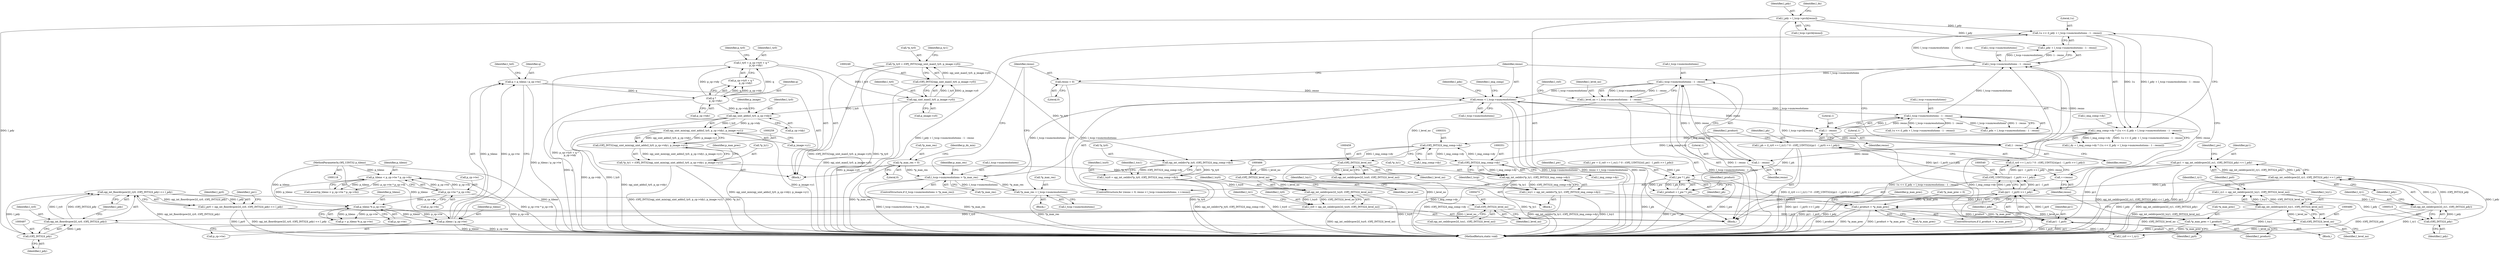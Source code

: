 digraph "0_openjpeg_c58df149900df862806d0e892859b41115875845@integer" {
"1000532" [label="(Call,l_ph = (l_ry0 == l_ry1) ? 0 : (OPJ_UINT32)((py1 - l_py0) >> l_pdy))"];
"1000539" [label="(Call,(OPJ_UINT32)((py1 - l_py0) >> l_pdy))"];
"1000541" [label="(Call,(py1 - l_py0) >> l_pdy)"];
"1000542" [label="(Call,py1 - l_py0)"];
"1000509" [label="(Call,py1 = opj_int_ceildivpow2(l_ry1, (OPJ_INT32)l_pdy) << l_pdy)"];
"1000511" [label="(Call,opj_int_ceildivpow2(l_ry1, (OPJ_INT32)l_pdy) << l_pdy)"];
"1000512" [label="(Call,opj_int_ceildivpow2(l_ry1, (OPJ_INT32)l_pdy))"];
"1000475" [label="(Call,l_ry1 = opj_int_ceildivpow2(l_tcy1, (OPJ_INT32)l_level_no))"];
"1000477" [label="(Call,opj_int_ceildivpow2(l_tcy1, (OPJ_INT32)l_level_no))"];
"1000345" [label="(Call,l_tcy1 = opj_int_ceildiv(*p_ty1, (OPJ_INT32)l_img_comp->dy))"];
"1000347" [label="(Call,opj_int_ceildiv(*p_ty1, (OPJ_INT32)l_img_comp->dy))"];
"1000255" [label="(Call,*p_ty1 = (OPJ_INT32)opj_uint_min(opj_uint_adds(l_ty0, p_cp->tdy), p_image->y1))"];
"1000258" [label="(Call,(OPJ_INT32)opj_uint_min(opj_uint_adds(l_ty0, p_cp->tdy), p_image->y1))"];
"1000260" [label="(Call,opj_uint_min(opj_uint_adds(l_ty0, p_cp->tdy), p_image->y1))"];
"1000261" [label="(Call,opj_uint_adds(l_ty0, p_cp->tdy))"];
"1000250" [label="(Call,opj_uint_max(l_ty0, p_image->y0))"];
"1000234" [label="(Call,l_ty0 = p_cp->ty0 + q *\n            p_cp->tdy)"];
"1000240" [label="(Call,q *\n            p_cp->tdy)"];
"1000192" [label="(Call,q = p_tileno / p_cp->tw)"];
"1000194" [label="(Call,p_tileno / p_cp->tw)"];
"1000187" [label="(Call,p_tileno % p_cp->tw)"];
"1000158" [label="(Call,p_tileno < p_cp->tw * p_cp->th)"];
"1000121" [label="(MethodParameterIn,OPJ_UINT32 p_tileno)"];
"1000160" [label="(Call,p_cp->tw * p_cp->th)"];
"1000350" [label="(Call,(OPJ_INT32)l_img_comp->dy)"];
"1000330" [label="(Call,(OPJ_INT32)l_img_comp->dy)"];
"1000416" [label="(Call,l_img_comp->dy * (1u << (l_pdy + l_tccp->numresolutions - 1 - resno)))"];
"1000420" [label="(Call,1u << (l_pdy + l_tccp->numresolutions - 1 - resno))"];
"1000390" [label="(Call,l_pdy = l_tccp->prch[resno])"];
"1000424" [label="(Call,l_tccp->numresolutions - 1 - resno)"];
"1000407" [label="(Call,l_tccp->numresolutions - 1 - resno)"];
"1000373" [label="(Call,resno < l_tccp->numresolutions)"];
"1000378" [label="(Call,++resno)"];
"1000451" [label="(Call,1 - resno)"];
"1000428" [label="(Call,1 - resno)"];
"1000411" [label="(Call,1 - resno)"];
"1000370" [label="(Call,resno = 0)"];
"1000356" [label="(Call,l_tccp->numresolutions > *p_max_res)"];
"1000363" [label="(Call,*p_max_res = l_tccp->numresolutions)"];
"1000273" [label="(Call,*p_max_res = 0)"];
"1000447" [label="(Call,l_tccp->numresolutions - 1 - resno)"];
"1000479" [label="(Call,(OPJ_INT32)l_level_no)"];
"1000472" [label="(Call,(OPJ_INT32)l_level_no)"];
"1000465" [label="(Call,(OPJ_INT32)l_level_no)"];
"1000458" [label="(Call,(OPJ_INT32)l_level_no)"];
"1000445" [label="(Call,l_level_no = l_tccp->numresolutions - 1 - resno)"];
"1000514" [label="(Call,(OPJ_INT32)l_pdy)"];
"1000493" [label="(Call,opj_int_floordivpow2(l_ry0, (OPJ_INT32)l_pdy) << l_pdy)"];
"1000494" [label="(Call,opj_int_floordivpow2(l_ry0, (OPJ_INT32)l_pdy))"];
"1000461" [label="(Call,l_ry0 = opj_int_ceildivpow2(l_tcy0, (OPJ_INT32)l_level_no))"];
"1000463" [label="(Call,opj_int_ceildivpow2(l_tcy0, (OPJ_INT32)l_level_no))"];
"1000325" [label="(Call,l_tcy0 = opj_int_ceildiv(*p_ty0, (OPJ_INT32)l_img_comp->dy))"];
"1000327" [label="(Call,opj_int_ceildiv(*p_ty0, (OPJ_INT32)l_img_comp->dy))"];
"1000245" [label="(Call,*p_ty0 = (OPJ_INT32)opj_uint_max(l_ty0, p_image->y0))"];
"1000248" [label="(Call,(OPJ_INT32)opj_uint_max(l_ty0, p_image->y0))"];
"1000496" [label="(Call,(OPJ_INT32)l_pdy)"];
"1000491" [label="(Call,l_py0 = opj_int_floordivpow2(l_ry0, (OPJ_INT32)l_pdy) << l_pdy)"];
"1000548" [label="(Call,l_pw * l_ph)"];
"1000546" [label="(Call,l_product = l_pw * l_ph)"];
"1000552" [label="(Call,l_product > *p_max_prec)"];
"1000557" [label="(Call,*p_max_prec = l_product)"];
"1000365" [label="(Identifier,p_max_res)"];
"1000189" [label="(Call,p_cp->tw)"];
"1000494" [label="(Call,opj_int_floordivpow2(l_ry0, (OPJ_INT32)l_pdy))"];
"1000519" [label="(Identifier,l_pw)"];
"1000326" [label="(Identifier,l_tcy0)"];
"1000453" [label="(Identifier,resno)"];
"1000274" [label="(Call,*p_max_res)"];
"1000391" [label="(Identifier,l_pdy)"];
"1000477" [label="(Call,opj_int_ceildivpow2(l_tcy1, (OPJ_INT32)l_level_no))"];
"1000509" [label="(Call,py1 = opj_int_ceildivpow2(l_ry1, (OPJ_INT32)l_pdy) << l_pdy)"];
"1000235" [label="(Identifier,l_ty0)"];
"1000464" [label="(Identifier,l_tcy0)"];
"1000469" [label="(Identifier,l_rx1)"];
"1000547" [label="(Identifier,l_product)"];
"1000533" [label="(Identifier,l_ph)"];
"1000375" [label="(Call,l_tccp->numresolutions)"];
"1000371" [label="(Identifier,resno)"];
"1000475" [label="(Call,l_ry1 = opj_int_ceildivpow2(l_tcy1, (OPJ_INT32)l_level_no))"];
"1000551" [label="(ControlStructure,if (l_product > *p_max_prec))"];
"1000451" [label="(Call,1 - resno)"];
"1000362" [label="(Block,)"];
"1000363" [label="(Call,*p_max_res = l_tccp->numresolutions)"];
"1000514" [label="(Call,(OPJ_INT32)l_pdy)"];
"1000495" [label="(Identifier,l_ry0)"];
"1000187" [label="(Call,p_tileno % p_cp->tw)"];
"1000345" [label="(Call,l_tcy1 = opj_int_ceildiv(*p_ty1, (OPJ_INT32)l_img_comp->dy))"];
"1000470" [label="(Call,opj_int_ceildivpow2(l_tcx1, (OPJ_INT32)l_level_no))"];
"1000492" [label="(Identifier,l_py0)"];
"1000352" [label="(Call,l_img_comp->dy)"];
"1000161" [label="(Call,p_cp->tw)"];
"1000532" [label="(Call,l_ph = (l_ry0 == l_ry1) ? 0 : (OPJ_UINT32)((py1 - l_py0) >> l_pdy))"];
"1000158" [label="(Call,p_tileno < p_cp->tw * p_cp->th)"];
"1000360" [label="(Call,*p_max_res)"];
"1000336" [label="(Identifier,l_tcx1)"];
"1000403" [label="(Call,1u << (l_pdx + l_tccp->numresolutions - 1 - resno))"];
"1000271" [label="(Identifier,p_max_prec)"];
"1000330" [label="(Call,(OPJ_INT32)l_img_comp->dy)"];
"1000491" [label="(Call,l_py0 = opj_int_floordivpow2(l_ry0, (OPJ_INT32)l_pdy) << l_pdy)"];
"1000517" [label="(Identifier,l_pdy)"];
"1000188" [label="(Identifier,p_tileno)"];
"1000542" [label="(Call,py1 - l_py0)"];
"1000479" [label="(Call,(OPJ_INT32)l_level_no)"];
"1000455" [label="(Identifier,l_rx0)"];
"1000513" [label="(Identifier,l_ry1)"];
"1000405" [label="(Call,l_pdx + l_tccp->numresolutions - 1 - resno)"];
"1000461" [label="(Call,l_ry0 = opj_int_ceildivpow2(l_tcy0, (OPJ_INT32)l_level_no))"];
"1000421" [label="(Literal,1u)"];
"1000478" [label="(Identifier,l_tcy1)"];
"1000498" [label="(Identifier,l_pdy)"];
"1000356" [label="(Call,l_tccp->numresolutions > *p_max_res)"];
"1000565" [label="(MethodReturn,static void)"];
"1000266" [label="(Call,p_image->y1)"];
"1000256" [label="(Call,*p_ty1)"];
"1000236" [label="(Call,p_cp->ty0 + q *\n            p_cp->tdy)"];
"1000413" [label="(Identifier,resno)"];
"1000255" [label="(Call,*p_ty1 = (OPJ_INT32)opj_uint_min(opj_uint_adds(l_ty0, p_cp->tdy), p_image->y1))"];
"1000422" [label="(Call,l_pdy + l_tccp->numresolutions - 1 - resno)"];
"1000428" [label="(Call,1 - resno)"];
"1000346" [label="(Identifier,l_tcy1)"];
"1000541" [label="(Call,(py1 - l_py0) >> l_pdy)"];
"1000483" [label="(Identifier,l_px0)"];
"1000370" [label="(Call,resno = 0)"];
"1000200" [label="(Identifier,l_tx0)"];
"1000159" [label="(Identifier,p_tileno)"];
"1000366" [label="(Call,l_tccp->numresolutions)"];
"1000493" [label="(Call,opj_int_floordivpow2(l_ry0, (OPJ_INT32)l_pdy) << l_pdy)"];
"1000546" [label="(Call,l_product = l_pw * l_ph)"];
"1000246" [label="(Call,*p_ty0)"];
"1000550" [label="(Identifier,l_ph)"];
"1000481" [label="(Identifier,l_level_no)"];
"1000499" [label="(Identifier,l_pdy)"];
"1000535" [label="(Call,l_ry0 == l_ry1)"];
"1000234" [label="(Call,l_ty0 = p_cp->ty0 + q *\n            p_cp->tdy)"];
"1000357" [label="(Call,l_tccp->numresolutions)"];
"1000164" [label="(Call,p_cp->th)"];
"1000160" [label="(Call,p_cp->tw * p_cp->th)"];
"1000430" [label="(Identifier,resno)"];
"1000373" [label="(Call,resno < l_tccp->numresolutions)"];
"1000474" [label="(Identifier,l_level_no)"];
"1000448" [label="(Call,l_tccp->numresolutions)"];
"1000446" [label="(Identifier,l_level_no)"];
"1000417" [label="(Call,l_img_comp->dy)"];
"1000559" [label="(Identifier,p_max_prec)"];
"1000130" [label="(Block,)"];
"1000463" [label="(Call,opj_int_ceildivpow2(l_tcy0, (OPJ_INT32)l_level_no))"];
"1000279" [label="(Identifier,p_dx_min)"];
"1000355" [label="(ControlStructure,if (l_tccp->numresolutions > *p_max_res))"];
"1000392" [label="(Call,l_tccp->prch[resno])"];
"1000332" [label="(Call,l_img_comp->dy)"];
"1000425" [label="(Call,l_tccp->numresolutions)"];
"1000325" [label="(Call,l_tcy0 = opj_int_ceildiv(*p_ty0, (OPJ_INT32)l_img_comp->dy))"];
"1000380" [label="(Block,)"];
"1000240" [label="(Call,q *\n            p_cp->tdy)"];
"1000511" [label="(Call,opj_int_ceildivpow2(l_ry1, (OPJ_INT32)l_pdy) << l_pdy)"];
"1000193" [label="(Identifier,q)"];
"1000379" [label="(Identifier,resno)"];
"1000407" [label="(Call,l_tccp->numresolutions - 1 - resno)"];
"1000276" [label="(Literal,0)"];
"1000328" [label="(Call,*p_ty0)"];
"1000516" [label="(Identifier,l_pdy)"];
"1000411" [label="(Call,1 - resno)"];
"1000408" [label="(Call,l_tccp->numresolutions)"];
"1000548" [label="(Call,l_pw * l_ph)"];
"1000257" [label="(Identifier,p_ty1)"];
"1000263" [label="(Call,p_cp->tdy)"];
"1000510" [label="(Identifier,py1)"];
"1000241" [label="(Identifier,q)"];
"1000192" [label="(Call,q = p_tileno / p_cp->tw)"];
"1000348" [label="(Call,*p_ty1)"];
"1000195" [label="(Identifier,p_tileno)"];
"1000185" [label="(Call,p = p_tileno % p_cp->tw)"];
"1000364" [label="(Call,*p_max_res)"];
"1000501" [label="(Identifier,l_px1)"];
"1000252" [label="(Call,p_image->y0)"];
"1000296" [label="(Block,)"];
"1000462" [label="(Identifier,l_ry0)"];
"1000248" [label="(Call,(OPJ_INT32)opj_uint_max(l_ty0, p_image->y0))"];
"1000429" [label="(Literal,1)"];
"1000460" [label="(Identifier,l_level_no)"];
"1000549" [label="(Identifier,l_pw)"];
"1000420" [label="(Call,1u << (l_pdy + l_tccp->numresolutions - 1 - resno))"];
"1000327" [label="(Call,opj_int_ceildiv(*p_ty0, (OPJ_INT32)l_img_comp->dy))"];
"1000452" [label="(Literal,1)"];
"1000556" [label="(Block,)"];
"1000496" [label="(Call,(OPJ_INT32)l_pdy)"];
"1000456" [label="(Call,opj_int_ceildivpow2(l_tcx0, (OPJ_INT32)l_level_no))"];
"1000558" [label="(Call,*p_max_prec)"];
"1000247" [label="(Identifier,p_ty0)"];
"1000476" [label="(Identifier,l_ry1)"];
"1000539" [label="(Call,(OPJ_UINT32)((py1 - l_py0) >> l_pdy))"];
"1000267" [label="(Identifier,p_image)"];
"1000465" [label="(Call,(OPJ_INT32)l_level_no)"];
"1000242" [label="(Call,p_cp->tdy)"];
"1000347" [label="(Call,opj_int_ceildiv(*p_ty1, (OPJ_INT32)l_img_comp->dy))"];
"1000157" [label="(Call,assert(p_tileno < p_cp->tw * p_cp->th))"];
"1000545" [label="(Identifier,l_pdy)"];
"1000251" [label="(Identifier,l_ty0)"];
"1000557" [label="(Call,*p_max_prec = l_product)"];
"1000447" [label="(Call,l_tccp->numresolutions - 1 - resno)"];
"1000554" [label="(Call,*p_max_prec)"];
"1000194" [label="(Call,p_tileno / p_cp->tw)"];
"1000196" [label="(Call,p_cp->tw)"];
"1000560" [label="(Identifier,l_product)"];
"1000369" [label="(ControlStructure,for (resno = 0; resno < l_tccp->numresolutions; ++resno))"];
"1000512" [label="(Call,opj_int_ceildivpow2(l_ry1, (OPJ_INT32)l_pdy))"];
"1000534" [label="(Call,(l_ry0 == l_ry1) ? 0 : (OPJ_UINT32)((py1 - l_py0) >> l_pdy))"];
"1000258" [label="(Call,(OPJ_INT32)opj_uint_min(opj_uint_adds(l_ty0, p_cp->tdy), p_image->y1))"];
"1000424" [label="(Call,l_tccp->numresolutions - 1 - resno)"];
"1000260" [label="(Call,opj_uint_min(opj_uint_adds(l_ty0, p_cp->tdy), p_image->y1))"];
"1000553" [label="(Identifier,l_product)"];
"1000262" [label="(Identifier,l_ty0)"];
"1000398" [label="(Identifier,l_dx)"];
"1000552" [label="(Call,l_product > *p_max_prec)"];
"1000390" [label="(Call,l_pdy = l_tccp->prch[resno])"];
"1000562" [label="(Identifier,l_img_comp)"];
"1000269" [label="(Call,*p_max_prec = 0)"];
"1000350" [label="(Call,(OPJ_INT32)l_img_comp->dy)"];
"1000467" [label="(Identifier,l_level_no)"];
"1000544" [label="(Identifier,l_py0)"];
"1000273" [label="(Call,*p_max_res = 0)"];
"1000378" [label="(Call,++resno)"];
"1000358" [label="(Identifier,l_tccp)"];
"1000472" [label="(Call,(OPJ_INT32)l_level_no)"];
"1000372" [label="(Literal,0)"];
"1000445" [label="(Call,l_level_no = l_tccp->numresolutions - 1 - resno)"];
"1000414" [label="(Call,l_dy = l_img_comp->dy * (1u << (l_pdy + l_tccp->numresolutions - 1 - resno)))"];
"1000543" [label="(Identifier,py1)"];
"1000261" [label="(Call,opj_uint_adds(l_ty0, p_cp->tdy))"];
"1000458" [label="(Call,(OPJ_INT32)l_level_no)"];
"1000245" [label="(Call,*p_ty0 = (OPJ_INT32)opj_uint_max(l_ty0, p_image->y0))"];
"1000384" [label="(Identifier,l_pdx)"];
"1000518" [label="(Call,l_pw = (l_rx0 == l_rx1) ? 0 : (OPJ_UINT32)((l_px1 - l_px0) >> l_pdx))"];
"1000250" [label="(Call,opj_uint_max(l_ty0, p_image->y0))"];
"1000416" [label="(Call,l_img_comp->dy * (1u << (l_pdy + l_tccp->numresolutions - 1 - resno)))"];
"1000412" [label="(Literal,1)"];
"1000374" [label="(Identifier,resno)"];
"1000121" [label="(MethodParameterIn,OPJ_UINT32 p_tileno)"];
"1000532" -> "1000380"  [label="AST: "];
"1000532" -> "1000534"  [label="CFG: "];
"1000533" -> "1000532"  [label="AST: "];
"1000534" -> "1000532"  [label="AST: "];
"1000547" -> "1000532"  [label="CFG: "];
"1000532" -> "1000565"  [label="DDG: (l_ry0 == l_ry1) ? 0 : (OPJ_UINT32)((py1 - l_py0) >> l_pdy)"];
"1000539" -> "1000532"  [label="DDG: (py1 - l_py0) >> l_pdy"];
"1000532" -> "1000548"  [label="DDG: l_ph"];
"1000539" -> "1000534"  [label="AST: "];
"1000539" -> "1000541"  [label="CFG: "];
"1000540" -> "1000539"  [label="AST: "];
"1000541" -> "1000539"  [label="AST: "];
"1000534" -> "1000539"  [label="CFG: "];
"1000539" -> "1000565"  [label="DDG: (py1 - l_py0) >> l_pdy"];
"1000539" -> "1000534"  [label="DDG: (py1 - l_py0) >> l_pdy"];
"1000541" -> "1000539"  [label="DDG: py1 - l_py0"];
"1000541" -> "1000539"  [label="DDG: l_pdy"];
"1000541" -> "1000545"  [label="CFG: "];
"1000542" -> "1000541"  [label="AST: "];
"1000545" -> "1000541"  [label="AST: "];
"1000541" -> "1000565"  [label="DDG: py1 - l_py0"];
"1000541" -> "1000565"  [label="DDG: l_pdy"];
"1000542" -> "1000541"  [label="DDG: py1"];
"1000542" -> "1000541"  [label="DDG: l_py0"];
"1000511" -> "1000541"  [label="DDG: l_pdy"];
"1000542" -> "1000544"  [label="CFG: "];
"1000543" -> "1000542"  [label="AST: "];
"1000544" -> "1000542"  [label="AST: "];
"1000545" -> "1000542"  [label="CFG: "];
"1000542" -> "1000565"  [label="DDG: py1"];
"1000542" -> "1000565"  [label="DDG: l_py0"];
"1000509" -> "1000542"  [label="DDG: py1"];
"1000491" -> "1000542"  [label="DDG: l_py0"];
"1000509" -> "1000380"  [label="AST: "];
"1000509" -> "1000511"  [label="CFG: "];
"1000510" -> "1000509"  [label="AST: "];
"1000511" -> "1000509"  [label="AST: "];
"1000519" -> "1000509"  [label="CFG: "];
"1000509" -> "1000565"  [label="DDG: opj_int_ceildivpow2(l_ry1, (OPJ_INT32)l_pdy) << l_pdy"];
"1000509" -> "1000565"  [label="DDG: py1"];
"1000511" -> "1000509"  [label="DDG: opj_int_ceildivpow2(l_ry1, (OPJ_INT32)l_pdy)"];
"1000511" -> "1000509"  [label="DDG: l_pdy"];
"1000511" -> "1000517"  [label="CFG: "];
"1000512" -> "1000511"  [label="AST: "];
"1000517" -> "1000511"  [label="AST: "];
"1000511" -> "1000565"  [label="DDG: opj_int_ceildivpow2(l_ry1, (OPJ_INT32)l_pdy)"];
"1000511" -> "1000565"  [label="DDG: l_pdy"];
"1000512" -> "1000511"  [label="DDG: l_ry1"];
"1000512" -> "1000511"  [label="DDG: (OPJ_INT32)l_pdy"];
"1000514" -> "1000511"  [label="DDG: l_pdy"];
"1000512" -> "1000514"  [label="CFG: "];
"1000513" -> "1000512"  [label="AST: "];
"1000514" -> "1000512"  [label="AST: "];
"1000517" -> "1000512"  [label="CFG: "];
"1000512" -> "1000565"  [label="DDG: (OPJ_INT32)l_pdy"];
"1000475" -> "1000512"  [label="DDG: l_ry1"];
"1000514" -> "1000512"  [label="DDG: l_pdy"];
"1000512" -> "1000535"  [label="DDG: l_ry1"];
"1000475" -> "1000380"  [label="AST: "];
"1000475" -> "1000477"  [label="CFG: "];
"1000476" -> "1000475"  [label="AST: "];
"1000477" -> "1000475"  [label="AST: "];
"1000483" -> "1000475"  [label="CFG: "];
"1000475" -> "1000565"  [label="DDG: opj_int_ceildivpow2(l_tcy1, (OPJ_INT32)l_level_no)"];
"1000477" -> "1000475"  [label="DDG: l_tcy1"];
"1000477" -> "1000475"  [label="DDG: (OPJ_INT32)l_level_no"];
"1000477" -> "1000479"  [label="CFG: "];
"1000478" -> "1000477"  [label="AST: "];
"1000479" -> "1000477"  [label="AST: "];
"1000477" -> "1000565"  [label="DDG: (OPJ_INT32)l_level_no"];
"1000477" -> "1000565"  [label="DDG: l_tcy1"];
"1000345" -> "1000477"  [label="DDG: l_tcy1"];
"1000479" -> "1000477"  [label="DDG: l_level_no"];
"1000345" -> "1000296"  [label="AST: "];
"1000345" -> "1000347"  [label="CFG: "];
"1000346" -> "1000345"  [label="AST: "];
"1000347" -> "1000345"  [label="AST: "];
"1000358" -> "1000345"  [label="CFG: "];
"1000345" -> "1000565"  [label="DDG: opj_int_ceildiv(*p_ty1, (OPJ_INT32)l_img_comp->dy)"];
"1000345" -> "1000565"  [label="DDG: l_tcy1"];
"1000347" -> "1000345"  [label="DDG: *p_ty1"];
"1000347" -> "1000345"  [label="DDG: (OPJ_INT32)l_img_comp->dy"];
"1000347" -> "1000350"  [label="CFG: "];
"1000348" -> "1000347"  [label="AST: "];
"1000350" -> "1000347"  [label="AST: "];
"1000347" -> "1000565"  [label="DDG: *p_ty1"];
"1000347" -> "1000565"  [label="DDG: (OPJ_INT32)l_img_comp->dy"];
"1000255" -> "1000347"  [label="DDG: *p_ty1"];
"1000350" -> "1000347"  [label="DDG: l_img_comp->dy"];
"1000255" -> "1000130"  [label="AST: "];
"1000255" -> "1000258"  [label="CFG: "];
"1000256" -> "1000255"  [label="AST: "];
"1000258" -> "1000255"  [label="AST: "];
"1000271" -> "1000255"  [label="CFG: "];
"1000255" -> "1000565"  [label="DDG: (OPJ_INT32)opj_uint_min(opj_uint_adds(l_ty0, p_cp->tdy), p_image->y1)"];
"1000255" -> "1000565"  [label="DDG: *p_ty1"];
"1000258" -> "1000255"  [label="DDG: opj_uint_min(opj_uint_adds(l_ty0, p_cp->tdy), p_image->y1)"];
"1000258" -> "1000260"  [label="CFG: "];
"1000259" -> "1000258"  [label="AST: "];
"1000260" -> "1000258"  [label="AST: "];
"1000258" -> "1000565"  [label="DDG: opj_uint_min(opj_uint_adds(l_ty0, p_cp->tdy), p_image->y1)"];
"1000260" -> "1000258"  [label="DDG: opj_uint_adds(l_ty0, p_cp->tdy)"];
"1000260" -> "1000258"  [label="DDG: p_image->y1"];
"1000260" -> "1000266"  [label="CFG: "];
"1000261" -> "1000260"  [label="AST: "];
"1000266" -> "1000260"  [label="AST: "];
"1000260" -> "1000565"  [label="DDG: p_image->y1"];
"1000260" -> "1000565"  [label="DDG: opj_uint_adds(l_ty0, p_cp->tdy)"];
"1000261" -> "1000260"  [label="DDG: l_ty0"];
"1000261" -> "1000260"  [label="DDG: p_cp->tdy"];
"1000261" -> "1000263"  [label="CFG: "];
"1000262" -> "1000261"  [label="AST: "];
"1000263" -> "1000261"  [label="AST: "];
"1000267" -> "1000261"  [label="CFG: "];
"1000261" -> "1000565"  [label="DDG: p_cp->tdy"];
"1000261" -> "1000565"  [label="DDG: l_ty0"];
"1000250" -> "1000261"  [label="DDG: l_ty0"];
"1000240" -> "1000261"  [label="DDG: p_cp->tdy"];
"1000250" -> "1000248"  [label="AST: "];
"1000250" -> "1000252"  [label="CFG: "];
"1000251" -> "1000250"  [label="AST: "];
"1000252" -> "1000250"  [label="AST: "];
"1000248" -> "1000250"  [label="CFG: "];
"1000250" -> "1000565"  [label="DDG: p_image->y0"];
"1000250" -> "1000248"  [label="DDG: l_ty0"];
"1000250" -> "1000248"  [label="DDG: p_image->y0"];
"1000234" -> "1000250"  [label="DDG: l_ty0"];
"1000234" -> "1000130"  [label="AST: "];
"1000234" -> "1000236"  [label="CFG: "];
"1000235" -> "1000234"  [label="AST: "];
"1000236" -> "1000234"  [label="AST: "];
"1000247" -> "1000234"  [label="CFG: "];
"1000234" -> "1000565"  [label="DDG: p_cp->ty0 + q *\n            p_cp->tdy"];
"1000240" -> "1000234"  [label="DDG: q"];
"1000240" -> "1000234"  [label="DDG: p_cp->tdy"];
"1000240" -> "1000236"  [label="AST: "];
"1000240" -> "1000242"  [label="CFG: "];
"1000241" -> "1000240"  [label="AST: "];
"1000242" -> "1000240"  [label="AST: "];
"1000236" -> "1000240"  [label="CFG: "];
"1000240" -> "1000565"  [label="DDG: q"];
"1000240" -> "1000236"  [label="DDG: q"];
"1000240" -> "1000236"  [label="DDG: p_cp->tdy"];
"1000192" -> "1000240"  [label="DDG: q"];
"1000192" -> "1000130"  [label="AST: "];
"1000192" -> "1000194"  [label="CFG: "];
"1000193" -> "1000192"  [label="AST: "];
"1000194" -> "1000192"  [label="AST: "];
"1000200" -> "1000192"  [label="CFG: "];
"1000192" -> "1000565"  [label="DDG: p_tileno / p_cp->tw"];
"1000194" -> "1000192"  [label="DDG: p_tileno"];
"1000194" -> "1000192"  [label="DDG: p_cp->tw"];
"1000194" -> "1000196"  [label="CFG: "];
"1000195" -> "1000194"  [label="AST: "];
"1000196" -> "1000194"  [label="AST: "];
"1000194" -> "1000565"  [label="DDG: p_tileno"];
"1000194" -> "1000565"  [label="DDG: p_cp->tw"];
"1000187" -> "1000194"  [label="DDG: p_tileno"];
"1000187" -> "1000194"  [label="DDG: p_cp->tw"];
"1000121" -> "1000194"  [label="DDG: p_tileno"];
"1000187" -> "1000185"  [label="AST: "];
"1000187" -> "1000189"  [label="CFG: "];
"1000188" -> "1000187"  [label="AST: "];
"1000189" -> "1000187"  [label="AST: "];
"1000185" -> "1000187"  [label="CFG: "];
"1000187" -> "1000185"  [label="DDG: p_tileno"];
"1000187" -> "1000185"  [label="DDG: p_cp->tw"];
"1000158" -> "1000187"  [label="DDG: p_tileno"];
"1000121" -> "1000187"  [label="DDG: p_tileno"];
"1000160" -> "1000187"  [label="DDG: p_cp->tw"];
"1000158" -> "1000157"  [label="AST: "];
"1000158" -> "1000160"  [label="CFG: "];
"1000159" -> "1000158"  [label="AST: "];
"1000160" -> "1000158"  [label="AST: "];
"1000157" -> "1000158"  [label="CFG: "];
"1000158" -> "1000565"  [label="DDG: p_cp->tw * p_cp->th"];
"1000158" -> "1000157"  [label="DDG: p_tileno"];
"1000158" -> "1000157"  [label="DDG: p_cp->tw * p_cp->th"];
"1000121" -> "1000158"  [label="DDG: p_tileno"];
"1000160" -> "1000158"  [label="DDG: p_cp->tw"];
"1000160" -> "1000158"  [label="DDG: p_cp->th"];
"1000121" -> "1000118"  [label="AST: "];
"1000121" -> "1000565"  [label="DDG: p_tileno"];
"1000160" -> "1000164"  [label="CFG: "];
"1000161" -> "1000160"  [label="AST: "];
"1000164" -> "1000160"  [label="AST: "];
"1000160" -> "1000565"  [label="DDG: p_cp->th"];
"1000350" -> "1000352"  [label="CFG: "];
"1000351" -> "1000350"  [label="AST: "];
"1000352" -> "1000350"  [label="AST: "];
"1000350" -> "1000565"  [label="DDG: l_img_comp->dy"];
"1000350" -> "1000330"  [label="DDG: l_img_comp->dy"];
"1000330" -> "1000350"  [label="DDG: l_img_comp->dy"];
"1000350" -> "1000416"  [label="DDG: l_img_comp->dy"];
"1000330" -> "1000327"  [label="AST: "];
"1000330" -> "1000332"  [label="CFG: "];
"1000331" -> "1000330"  [label="AST: "];
"1000332" -> "1000330"  [label="AST: "];
"1000327" -> "1000330"  [label="CFG: "];
"1000330" -> "1000327"  [label="DDG: l_img_comp->dy"];
"1000416" -> "1000330"  [label="DDG: l_img_comp->dy"];
"1000416" -> "1000414"  [label="AST: "];
"1000416" -> "1000420"  [label="CFG: "];
"1000417" -> "1000416"  [label="AST: "];
"1000420" -> "1000416"  [label="AST: "];
"1000414" -> "1000416"  [label="CFG: "];
"1000416" -> "1000565"  [label="DDG: 1u << (l_pdy + l_tccp->numresolutions - 1 - resno)"];
"1000416" -> "1000565"  [label="DDG: l_img_comp->dy"];
"1000416" -> "1000414"  [label="DDG: l_img_comp->dy"];
"1000416" -> "1000414"  [label="DDG: 1u << (l_pdy + l_tccp->numresolutions - 1 - resno)"];
"1000420" -> "1000416"  [label="DDG: 1u"];
"1000420" -> "1000416"  [label="DDG: l_pdy + l_tccp->numresolutions - 1 - resno"];
"1000420" -> "1000422"  [label="CFG: "];
"1000421" -> "1000420"  [label="AST: "];
"1000422" -> "1000420"  [label="AST: "];
"1000420" -> "1000565"  [label="DDG: l_pdy + l_tccp->numresolutions - 1 - resno"];
"1000390" -> "1000420"  [label="DDG: l_pdy"];
"1000424" -> "1000420"  [label="DDG: l_tccp->numresolutions"];
"1000424" -> "1000420"  [label="DDG: 1 - resno"];
"1000390" -> "1000380"  [label="AST: "];
"1000390" -> "1000392"  [label="CFG: "];
"1000391" -> "1000390"  [label="AST: "];
"1000392" -> "1000390"  [label="AST: "];
"1000398" -> "1000390"  [label="CFG: "];
"1000390" -> "1000565"  [label="DDG: l_tccp->prch[resno]"];
"1000390" -> "1000422"  [label="DDG: l_pdy"];
"1000390" -> "1000496"  [label="DDG: l_pdy"];
"1000424" -> "1000422"  [label="AST: "];
"1000424" -> "1000428"  [label="CFG: "];
"1000425" -> "1000424"  [label="AST: "];
"1000428" -> "1000424"  [label="AST: "];
"1000422" -> "1000424"  [label="CFG: "];
"1000424" -> "1000422"  [label="DDG: l_tccp->numresolutions"];
"1000424" -> "1000422"  [label="DDG: 1 - resno"];
"1000407" -> "1000424"  [label="DDG: l_tccp->numresolutions"];
"1000428" -> "1000424"  [label="DDG: 1"];
"1000428" -> "1000424"  [label="DDG: resno"];
"1000424" -> "1000447"  [label="DDG: l_tccp->numresolutions"];
"1000407" -> "1000405"  [label="AST: "];
"1000407" -> "1000411"  [label="CFG: "];
"1000408" -> "1000407"  [label="AST: "];
"1000411" -> "1000407"  [label="AST: "];
"1000405" -> "1000407"  [label="CFG: "];
"1000407" -> "1000403"  [label="DDG: l_tccp->numresolutions"];
"1000407" -> "1000403"  [label="DDG: 1 - resno"];
"1000407" -> "1000405"  [label="DDG: l_tccp->numresolutions"];
"1000407" -> "1000405"  [label="DDG: 1 - resno"];
"1000373" -> "1000407"  [label="DDG: l_tccp->numresolutions"];
"1000411" -> "1000407"  [label="DDG: 1"];
"1000411" -> "1000407"  [label="DDG: resno"];
"1000373" -> "1000369"  [label="AST: "];
"1000373" -> "1000375"  [label="CFG: "];
"1000374" -> "1000373"  [label="AST: "];
"1000375" -> "1000373"  [label="AST: "];
"1000384" -> "1000373"  [label="CFG: "];
"1000562" -> "1000373"  [label="CFG: "];
"1000373" -> "1000565"  [label="DDG: l_tccp->numresolutions"];
"1000373" -> "1000565"  [label="DDG: resno < l_tccp->numresolutions"];
"1000373" -> "1000565"  [label="DDG: resno"];
"1000373" -> "1000356"  [label="DDG: l_tccp->numresolutions"];
"1000378" -> "1000373"  [label="DDG: resno"];
"1000370" -> "1000373"  [label="DDG: resno"];
"1000356" -> "1000373"  [label="DDG: l_tccp->numresolutions"];
"1000447" -> "1000373"  [label="DDG: l_tccp->numresolutions"];
"1000373" -> "1000411"  [label="DDG: resno"];
"1000378" -> "1000369"  [label="AST: "];
"1000378" -> "1000379"  [label="CFG: "];
"1000379" -> "1000378"  [label="AST: "];
"1000374" -> "1000378"  [label="CFG: "];
"1000451" -> "1000378"  [label="DDG: resno"];
"1000451" -> "1000447"  [label="AST: "];
"1000451" -> "1000453"  [label="CFG: "];
"1000452" -> "1000451"  [label="AST: "];
"1000453" -> "1000451"  [label="AST: "];
"1000447" -> "1000451"  [label="CFG: "];
"1000451" -> "1000447"  [label="DDG: 1"];
"1000451" -> "1000447"  [label="DDG: resno"];
"1000428" -> "1000451"  [label="DDG: resno"];
"1000428" -> "1000430"  [label="CFG: "];
"1000429" -> "1000428"  [label="AST: "];
"1000430" -> "1000428"  [label="AST: "];
"1000411" -> "1000428"  [label="DDG: resno"];
"1000411" -> "1000413"  [label="CFG: "];
"1000412" -> "1000411"  [label="AST: "];
"1000413" -> "1000411"  [label="AST: "];
"1000370" -> "1000369"  [label="AST: "];
"1000370" -> "1000372"  [label="CFG: "];
"1000371" -> "1000370"  [label="AST: "];
"1000372" -> "1000370"  [label="AST: "];
"1000374" -> "1000370"  [label="CFG: "];
"1000356" -> "1000355"  [label="AST: "];
"1000356" -> "1000360"  [label="CFG: "];
"1000357" -> "1000356"  [label="AST: "];
"1000360" -> "1000356"  [label="AST: "];
"1000365" -> "1000356"  [label="CFG: "];
"1000371" -> "1000356"  [label="CFG: "];
"1000356" -> "1000565"  [label="DDG: l_tccp->numresolutions > *p_max_res"];
"1000356" -> "1000565"  [label="DDG: *p_max_res"];
"1000363" -> "1000356"  [label="DDG: *p_max_res"];
"1000273" -> "1000356"  [label="DDG: *p_max_res"];
"1000356" -> "1000363"  [label="DDG: l_tccp->numresolutions"];
"1000363" -> "1000362"  [label="AST: "];
"1000363" -> "1000366"  [label="CFG: "];
"1000364" -> "1000363"  [label="AST: "];
"1000366" -> "1000363"  [label="AST: "];
"1000371" -> "1000363"  [label="CFG: "];
"1000363" -> "1000565"  [label="DDG: *p_max_res"];
"1000273" -> "1000130"  [label="AST: "];
"1000273" -> "1000276"  [label="CFG: "];
"1000274" -> "1000273"  [label="AST: "];
"1000276" -> "1000273"  [label="AST: "];
"1000279" -> "1000273"  [label="CFG: "];
"1000273" -> "1000565"  [label="DDG: *p_max_res"];
"1000447" -> "1000445"  [label="AST: "];
"1000448" -> "1000447"  [label="AST: "];
"1000445" -> "1000447"  [label="CFG: "];
"1000447" -> "1000565"  [label="DDG: 1 - resno"];
"1000447" -> "1000445"  [label="DDG: l_tccp->numresolutions"];
"1000447" -> "1000445"  [label="DDG: 1 - resno"];
"1000479" -> "1000481"  [label="CFG: "];
"1000480" -> "1000479"  [label="AST: "];
"1000481" -> "1000479"  [label="AST: "];
"1000479" -> "1000565"  [label="DDG: l_level_no"];
"1000472" -> "1000479"  [label="DDG: l_level_no"];
"1000472" -> "1000470"  [label="AST: "];
"1000472" -> "1000474"  [label="CFG: "];
"1000473" -> "1000472"  [label="AST: "];
"1000474" -> "1000472"  [label="AST: "];
"1000470" -> "1000472"  [label="CFG: "];
"1000472" -> "1000470"  [label="DDG: l_level_no"];
"1000465" -> "1000472"  [label="DDG: l_level_no"];
"1000465" -> "1000463"  [label="AST: "];
"1000465" -> "1000467"  [label="CFG: "];
"1000466" -> "1000465"  [label="AST: "];
"1000467" -> "1000465"  [label="AST: "];
"1000463" -> "1000465"  [label="CFG: "];
"1000465" -> "1000463"  [label="DDG: l_level_no"];
"1000458" -> "1000465"  [label="DDG: l_level_no"];
"1000458" -> "1000456"  [label="AST: "];
"1000458" -> "1000460"  [label="CFG: "];
"1000459" -> "1000458"  [label="AST: "];
"1000460" -> "1000458"  [label="AST: "];
"1000456" -> "1000458"  [label="CFG: "];
"1000458" -> "1000456"  [label="DDG: l_level_no"];
"1000445" -> "1000458"  [label="DDG: l_level_no"];
"1000445" -> "1000380"  [label="AST: "];
"1000446" -> "1000445"  [label="AST: "];
"1000455" -> "1000445"  [label="CFG: "];
"1000445" -> "1000565"  [label="DDG: l_tccp->numresolutions - 1 - resno"];
"1000514" -> "1000516"  [label="CFG: "];
"1000515" -> "1000514"  [label="AST: "];
"1000516" -> "1000514"  [label="AST: "];
"1000493" -> "1000514"  [label="DDG: l_pdy"];
"1000493" -> "1000491"  [label="AST: "];
"1000493" -> "1000499"  [label="CFG: "];
"1000494" -> "1000493"  [label="AST: "];
"1000499" -> "1000493"  [label="AST: "];
"1000491" -> "1000493"  [label="CFG: "];
"1000493" -> "1000565"  [label="DDG: opj_int_floordivpow2(l_ry0, (OPJ_INT32)l_pdy)"];
"1000493" -> "1000491"  [label="DDG: opj_int_floordivpow2(l_ry0, (OPJ_INT32)l_pdy)"];
"1000493" -> "1000491"  [label="DDG: l_pdy"];
"1000494" -> "1000493"  [label="DDG: l_ry0"];
"1000494" -> "1000493"  [label="DDG: (OPJ_INT32)l_pdy"];
"1000496" -> "1000493"  [label="DDG: l_pdy"];
"1000494" -> "1000496"  [label="CFG: "];
"1000495" -> "1000494"  [label="AST: "];
"1000496" -> "1000494"  [label="AST: "];
"1000499" -> "1000494"  [label="CFG: "];
"1000461" -> "1000494"  [label="DDG: l_ry0"];
"1000496" -> "1000494"  [label="DDG: l_pdy"];
"1000494" -> "1000535"  [label="DDG: l_ry0"];
"1000461" -> "1000380"  [label="AST: "];
"1000461" -> "1000463"  [label="CFG: "];
"1000462" -> "1000461"  [label="AST: "];
"1000463" -> "1000461"  [label="AST: "];
"1000469" -> "1000461"  [label="CFG: "];
"1000461" -> "1000565"  [label="DDG: opj_int_ceildivpow2(l_tcy0, (OPJ_INT32)l_level_no)"];
"1000463" -> "1000461"  [label="DDG: l_tcy0"];
"1000463" -> "1000461"  [label="DDG: (OPJ_INT32)l_level_no"];
"1000464" -> "1000463"  [label="AST: "];
"1000463" -> "1000565"  [label="DDG: l_tcy0"];
"1000325" -> "1000463"  [label="DDG: l_tcy0"];
"1000325" -> "1000296"  [label="AST: "];
"1000325" -> "1000327"  [label="CFG: "];
"1000326" -> "1000325"  [label="AST: "];
"1000327" -> "1000325"  [label="AST: "];
"1000336" -> "1000325"  [label="CFG: "];
"1000325" -> "1000565"  [label="DDG: l_tcy0"];
"1000325" -> "1000565"  [label="DDG: opj_int_ceildiv(*p_ty0, (OPJ_INT32)l_img_comp->dy)"];
"1000327" -> "1000325"  [label="DDG: *p_ty0"];
"1000327" -> "1000325"  [label="DDG: (OPJ_INT32)l_img_comp->dy"];
"1000328" -> "1000327"  [label="AST: "];
"1000327" -> "1000565"  [label="DDG: *p_ty0"];
"1000245" -> "1000327"  [label="DDG: *p_ty0"];
"1000245" -> "1000130"  [label="AST: "];
"1000245" -> "1000248"  [label="CFG: "];
"1000246" -> "1000245"  [label="AST: "];
"1000248" -> "1000245"  [label="AST: "];
"1000257" -> "1000245"  [label="CFG: "];
"1000245" -> "1000565"  [label="DDG: (OPJ_INT32)opj_uint_max(l_ty0, p_image->y0)"];
"1000245" -> "1000565"  [label="DDG: *p_ty0"];
"1000248" -> "1000245"  [label="DDG: opj_uint_max(l_ty0, p_image->y0)"];
"1000249" -> "1000248"  [label="AST: "];
"1000248" -> "1000565"  [label="DDG: opj_uint_max(l_ty0, p_image->y0)"];
"1000496" -> "1000498"  [label="CFG: "];
"1000497" -> "1000496"  [label="AST: "];
"1000498" -> "1000496"  [label="AST: "];
"1000491" -> "1000380"  [label="AST: "];
"1000492" -> "1000491"  [label="AST: "];
"1000501" -> "1000491"  [label="CFG: "];
"1000491" -> "1000565"  [label="DDG: opj_int_floordivpow2(l_ry0, (OPJ_INT32)l_pdy) << l_pdy"];
"1000491" -> "1000565"  [label="DDG: l_py0"];
"1000548" -> "1000546"  [label="AST: "];
"1000548" -> "1000550"  [label="CFG: "];
"1000549" -> "1000548"  [label="AST: "];
"1000550" -> "1000548"  [label="AST: "];
"1000546" -> "1000548"  [label="CFG: "];
"1000548" -> "1000565"  [label="DDG: l_ph"];
"1000548" -> "1000565"  [label="DDG: l_pw"];
"1000548" -> "1000546"  [label="DDG: l_pw"];
"1000548" -> "1000546"  [label="DDG: l_ph"];
"1000518" -> "1000548"  [label="DDG: l_pw"];
"1000546" -> "1000380"  [label="AST: "];
"1000547" -> "1000546"  [label="AST: "];
"1000553" -> "1000546"  [label="CFG: "];
"1000546" -> "1000565"  [label="DDG: l_pw * l_ph"];
"1000546" -> "1000552"  [label="DDG: l_product"];
"1000552" -> "1000551"  [label="AST: "];
"1000552" -> "1000554"  [label="CFG: "];
"1000553" -> "1000552"  [label="AST: "];
"1000554" -> "1000552"  [label="AST: "];
"1000559" -> "1000552"  [label="CFG: "];
"1000379" -> "1000552"  [label="CFG: "];
"1000552" -> "1000565"  [label="DDG: l_product"];
"1000552" -> "1000565"  [label="DDG: *p_max_prec"];
"1000552" -> "1000565"  [label="DDG: l_product > *p_max_prec"];
"1000557" -> "1000552"  [label="DDG: *p_max_prec"];
"1000269" -> "1000552"  [label="DDG: *p_max_prec"];
"1000552" -> "1000557"  [label="DDG: l_product"];
"1000557" -> "1000556"  [label="AST: "];
"1000557" -> "1000560"  [label="CFG: "];
"1000558" -> "1000557"  [label="AST: "];
"1000560" -> "1000557"  [label="AST: "];
"1000379" -> "1000557"  [label="CFG: "];
"1000557" -> "1000565"  [label="DDG: l_product"];
"1000557" -> "1000565"  [label="DDG: *p_max_prec"];
}
